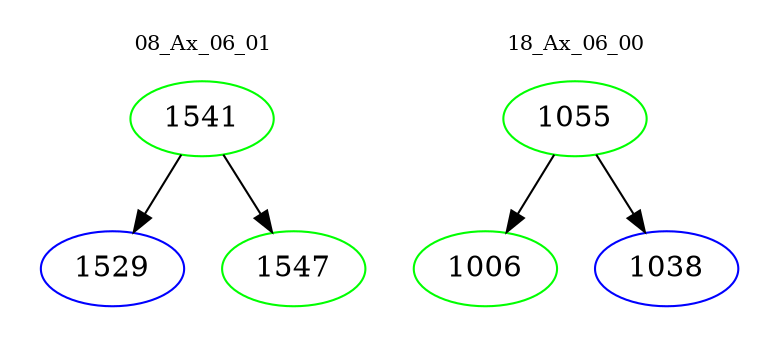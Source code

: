 digraph{
subgraph cluster_0 {
color = white
label = "08_Ax_06_01";
fontsize=10;
T0_1541 [label="1541", color="green"]
T0_1541 -> T0_1529 [color="black"]
T0_1529 [label="1529", color="blue"]
T0_1541 -> T0_1547 [color="black"]
T0_1547 [label="1547", color="green"]
}
subgraph cluster_1 {
color = white
label = "18_Ax_06_00";
fontsize=10;
T1_1055 [label="1055", color="green"]
T1_1055 -> T1_1006 [color="black"]
T1_1006 [label="1006", color="green"]
T1_1055 -> T1_1038 [color="black"]
T1_1038 [label="1038", color="blue"]
}
}
